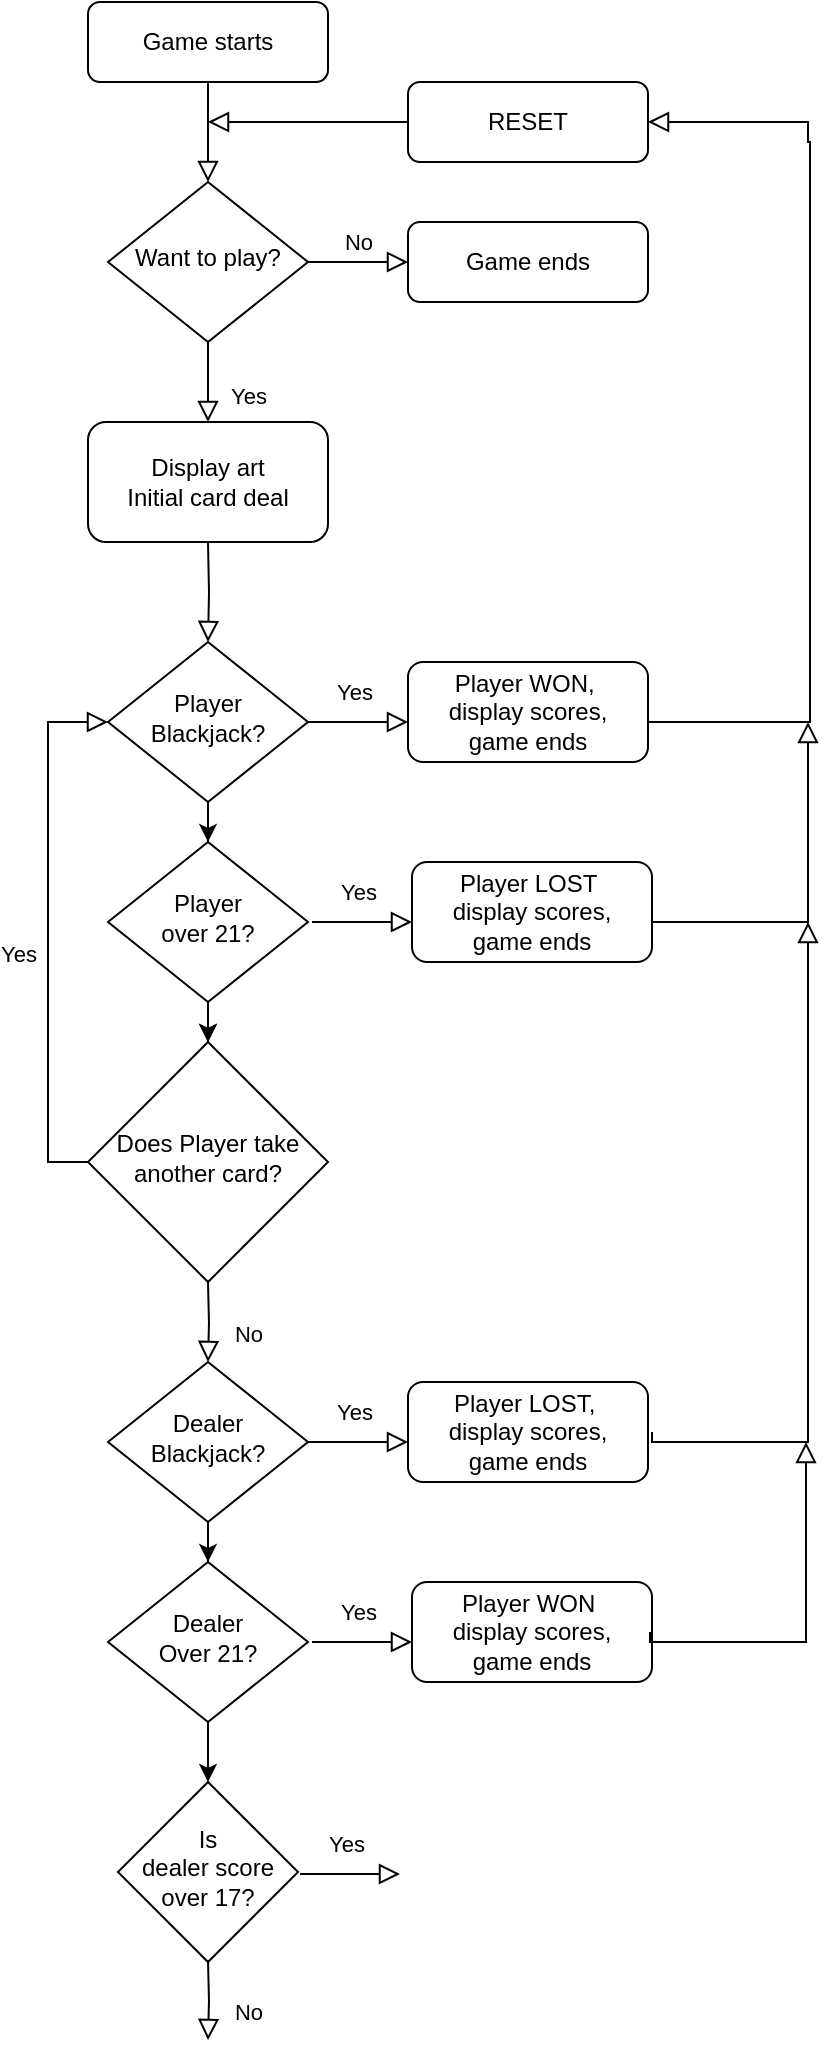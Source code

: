 <mxfile version="24.7.5">
  <diagram id="C5RBs43oDa-KdzZeNtuy" name="Page-1">
    <mxGraphModel dx="1056" dy="679" grid="1" gridSize="10" guides="1" tooltips="1" connect="1" arrows="1" fold="1" page="1" pageScale="1" pageWidth="827" pageHeight="1169" math="0" shadow="0">
      <root>
        <mxCell id="WIyWlLk6GJQsqaUBKTNV-0" />
        <mxCell id="WIyWlLk6GJQsqaUBKTNV-1" parent="WIyWlLk6GJQsqaUBKTNV-0" />
        <mxCell id="WIyWlLk6GJQsqaUBKTNV-2" value="" style="rounded=0;html=1;jettySize=auto;orthogonalLoop=1;fontSize=11;endArrow=block;endFill=0;endSize=8;strokeWidth=1;shadow=0;labelBackgroundColor=none;edgeStyle=orthogonalEdgeStyle;" parent="WIyWlLk6GJQsqaUBKTNV-1" source="WIyWlLk6GJQsqaUBKTNV-3" target="WIyWlLk6GJQsqaUBKTNV-6" edge="1">
          <mxGeometry relative="1" as="geometry" />
        </mxCell>
        <mxCell id="WIyWlLk6GJQsqaUBKTNV-3" value="Game starts" style="rounded=1;whiteSpace=wrap;html=1;fontSize=12;glass=0;strokeWidth=1;shadow=0;" parent="WIyWlLk6GJQsqaUBKTNV-1" vertex="1">
          <mxGeometry x="160" y="80" width="120" height="40" as="geometry" />
        </mxCell>
        <mxCell id="WIyWlLk6GJQsqaUBKTNV-5" value="No" style="edgeStyle=orthogonalEdgeStyle;rounded=0;html=1;jettySize=auto;orthogonalLoop=1;fontSize=11;endArrow=block;endFill=0;endSize=8;strokeWidth=1;shadow=0;labelBackgroundColor=none;" parent="WIyWlLk6GJQsqaUBKTNV-1" source="WIyWlLk6GJQsqaUBKTNV-6" target="WIyWlLk6GJQsqaUBKTNV-7" edge="1">
          <mxGeometry y="10" relative="1" as="geometry">
            <mxPoint as="offset" />
          </mxGeometry>
        </mxCell>
        <mxCell id="WIyWlLk6GJQsqaUBKTNV-6" value="Want to play?" style="rhombus;whiteSpace=wrap;html=1;shadow=0;fontFamily=Helvetica;fontSize=12;align=center;strokeWidth=1;spacing=6;spacingTop=-4;" parent="WIyWlLk6GJQsqaUBKTNV-1" vertex="1">
          <mxGeometry x="170" y="170" width="100" height="80" as="geometry" />
        </mxCell>
        <mxCell id="WIyWlLk6GJQsqaUBKTNV-7" value="Game ends" style="rounded=1;whiteSpace=wrap;html=1;fontSize=12;glass=0;strokeWidth=1;shadow=0;" parent="WIyWlLk6GJQsqaUBKTNV-1" vertex="1">
          <mxGeometry x="320" y="190" width="120" height="40" as="geometry" />
        </mxCell>
        <mxCell id="WIyWlLk6GJQsqaUBKTNV-8" value="Yes" style="rounded=0;html=1;jettySize=auto;orthogonalLoop=1;fontSize=11;endArrow=block;endFill=0;endSize=8;strokeWidth=1;shadow=0;labelBackgroundColor=none;edgeStyle=orthogonalEdgeStyle;exitX=0.5;exitY=1;exitDx=0;exitDy=0;" parent="WIyWlLk6GJQsqaUBKTNV-1" source="WIyWlLk6GJQsqaUBKTNV-6" edge="1">
          <mxGeometry x="0.333" y="20" relative="1" as="geometry">
            <mxPoint as="offset" />
            <mxPoint x="640" y="410" as="sourcePoint" />
            <mxPoint x="220" y="290" as="targetPoint" />
          </mxGeometry>
        </mxCell>
        <mxCell id="WIyWlLk6GJQsqaUBKTNV-11" value="RESET" style="rounded=1;whiteSpace=wrap;html=1;fontSize=12;glass=0;strokeWidth=1;shadow=0;" parent="WIyWlLk6GJQsqaUBKTNV-1" vertex="1">
          <mxGeometry x="320" y="120" width="120" height="40" as="geometry" />
        </mxCell>
        <mxCell id="WIyWlLk6GJQsqaUBKTNV-12" value="Display art&lt;div&gt;Initial card deal&lt;/div&gt;" style="rounded=1;whiteSpace=wrap;html=1;fontSize=12;glass=0;strokeWidth=1;shadow=0;" parent="WIyWlLk6GJQsqaUBKTNV-1" vertex="1">
          <mxGeometry x="160" y="290" width="120" height="60" as="geometry" />
        </mxCell>
        <mxCell id="GJMDexewAL50z0qPy0-k-16" value="" style="edgeStyle=orthogonalEdgeStyle;rounded=0;orthogonalLoop=1;jettySize=auto;html=1;" parent="WIyWlLk6GJQsqaUBKTNV-1" source="GJMDexewAL50z0qPy0-k-4" target="GJMDexewAL50z0qPy0-k-15" edge="1">
          <mxGeometry relative="1" as="geometry" />
        </mxCell>
        <mxCell id="GJMDexewAL50z0qPy0-k-22" value="" style="edgeStyle=orthogonalEdgeStyle;rounded=0;orthogonalLoop=1;jettySize=auto;html=1;" parent="WIyWlLk6GJQsqaUBKTNV-1" source="GJMDexewAL50z0qPy0-k-4" target="GJMDexewAL50z0qPy0-k-21" edge="1">
          <mxGeometry relative="1" as="geometry" />
        </mxCell>
        <mxCell id="GJMDexewAL50z0qPy0-k-4" value="Player&lt;div&gt;Blackjack?&lt;/div&gt;" style="rhombus;whiteSpace=wrap;html=1;shadow=0;fontFamily=Helvetica;fontSize=12;align=center;strokeWidth=1;spacing=6;spacingTop=-4;" parent="WIyWlLk6GJQsqaUBKTNV-1" vertex="1">
          <mxGeometry x="170" y="400" width="100" height="80" as="geometry" />
        </mxCell>
        <mxCell id="GJMDexewAL50z0qPy0-k-6" value="" style="rounded=0;html=1;jettySize=auto;orthogonalLoop=1;fontSize=11;endArrow=block;endFill=0;endSize=8;strokeWidth=1;shadow=0;labelBackgroundColor=none;edgeStyle=orthogonalEdgeStyle;entryX=0.5;entryY=0;entryDx=0;entryDy=0;" parent="WIyWlLk6GJQsqaUBKTNV-1" target="GJMDexewAL50z0qPy0-k-4" edge="1">
          <mxGeometry x="0.333" y="20" relative="1" as="geometry">
            <mxPoint as="offset" />
            <mxPoint x="220" y="350" as="sourcePoint" />
            <mxPoint x="230" y="300" as="targetPoint" />
          </mxGeometry>
        </mxCell>
        <mxCell id="GJMDexewAL50z0qPy0-k-7" value="Yes" style="edgeStyle=orthogonalEdgeStyle;rounded=0;html=1;jettySize=auto;orthogonalLoop=1;fontSize=11;endArrow=block;endFill=0;endSize=8;strokeWidth=1;shadow=0;labelBackgroundColor=none;exitX=1;exitY=0.5;exitDx=0;exitDy=0;" parent="WIyWlLk6GJQsqaUBKTNV-1" source="GJMDexewAL50z0qPy0-k-4" edge="1">
          <mxGeometry x="-0.083" y="15" relative="1" as="geometry">
            <mxPoint as="offset" />
            <mxPoint x="280" y="220" as="sourcePoint" />
            <mxPoint x="320" y="440" as="targetPoint" />
          </mxGeometry>
        </mxCell>
        <mxCell id="GJMDexewAL50z0qPy0-k-8" value="Player WON,&amp;nbsp;&lt;div&gt;display scores,&lt;div&gt;game ends&lt;/div&gt;&lt;/div&gt;" style="rounded=1;whiteSpace=wrap;html=1;fontSize=12;glass=0;strokeWidth=1;shadow=0;" parent="WIyWlLk6GJQsqaUBKTNV-1" vertex="1">
          <mxGeometry x="320" y="410" width="120" height="50" as="geometry" />
        </mxCell>
        <mxCell id="GJMDexewAL50z0qPy0-k-13" value="" style="edgeStyle=orthogonalEdgeStyle;rounded=0;html=1;jettySize=auto;orthogonalLoop=1;fontSize=11;endArrow=block;endFill=0;endSize=8;strokeWidth=1;shadow=0;labelBackgroundColor=none;exitX=1;exitY=0.5;exitDx=0;exitDy=0;entryX=1;entryY=0.5;entryDx=0;entryDy=0;" parent="WIyWlLk6GJQsqaUBKTNV-1" source="GJMDexewAL50z0qPy0-k-8" target="WIyWlLk6GJQsqaUBKTNV-11" edge="1">
          <mxGeometry x="-0.083" y="15" relative="1" as="geometry">
            <mxPoint as="offset" />
            <mxPoint x="280" y="450" as="sourcePoint" />
            <mxPoint x="400" y="140" as="targetPoint" />
            <Array as="points">
              <mxPoint x="521" y="440" />
              <mxPoint x="521" y="150" />
              <mxPoint x="520" y="150" />
              <mxPoint x="520" y="140" />
            </Array>
          </mxGeometry>
        </mxCell>
        <mxCell id="GJMDexewAL50z0qPy0-k-15" value="Does Player take another card?" style="rhombus;whiteSpace=wrap;html=1;shadow=0;strokeWidth=1;spacing=6;spacingTop=-4;" parent="WIyWlLk6GJQsqaUBKTNV-1" vertex="1">
          <mxGeometry x="160" y="600" width="120" height="120" as="geometry" />
        </mxCell>
        <mxCell id="GJMDexewAL50z0qPy0-k-18" value="" style="edgeStyle=orthogonalEdgeStyle;rounded=0;html=1;jettySize=auto;orthogonalLoop=1;fontSize=11;endArrow=block;endFill=0;endSize=8;strokeWidth=1;shadow=0;labelBackgroundColor=none;exitX=0;exitY=0.5;exitDx=0;exitDy=0;" parent="WIyWlLk6GJQsqaUBKTNV-1" source="WIyWlLk6GJQsqaUBKTNV-11" edge="1">
          <mxGeometry y="10" relative="1" as="geometry">
            <mxPoint as="offset" />
            <mxPoint x="280" y="220" as="sourcePoint" />
            <mxPoint x="220" y="140" as="targetPoint" />
          </mxGeometry>
        </mxCell>
        <mxCell id="GJMDexewAL50z0qPy0-k-19" value="Yes" style="edgeStyle=orthogonalEdgeStyle;rounded=0;html=1;jettySize=auto;orthogonalLoop=1;fontSize=11;endArrow=block;endFill=0;endSize=8;strokeWidth=1;shadow=0;labelBackgroundColor=none;exitX=0;exitY=0.5;exitDx=0;exitDy=0;entryX=0;entryY=0.5;entryDx=0;entryDy=0;" parent="WIyWlLk6GJQsqaUBKTNV-1" source="GJMDexewAL50z0qPy0-k-15" target="GJMDexewAL50z0qPy0-k-4" edge="1">
          <mxGeometry x="-0.083" y="15" relative="1" as="geometry">
            <mxPoint as="offset" />
            <mxPoint x="280" y="450" as="sourcePoint" />
            <mxPoint x="330" y="450" as="targetPoint" />
          </mxGeometry>
        </mxCell>
        <mxCell id="GJMDexewAL50z0qPy0-k-37" value="" style="edgeStyle=orthogonalEdgeStyle;rounded=0;orthogonalLoop=1;jettySize=auto;html=1;" parent="WIyWlLk6GJQsqaUBKTNV-1" source="GJMDexewAL50z0qPy0-k-21" target="GJMDexewAL50z0qPy0-k-15" edge="1">
          <mxGeometry relative="1" as="geometry" />
        </mxCell>
        <mxCell id="GJMDexewAL50z0qPy0-k-21" value="Player&lt;div&gt;over 21?&lt;/div&gt;" style="rhombus;whiteSpace=wrap;html=1;shadow=0;strokeWidth=1;spacing=6;spacingTop=-4;" parent="WIyWlLk6GJQsqaUBKTNV-1" vertex="1">
          <mxGeometry x="170" y="500" width="100" height="80" as="geometry" />
        </mxCell>
        <mxCell id="GJMDexewAL50z0qPy0-k-23" value="Yes" style="edgeStyle=orthogonalEdgeStyle;rounded=0;html=1;jettySize=auto;orthogonalLoop=1;fontSize=11;endArrow=block;endFill=0;endSize=8;strokeWidth=1;shadow=0;labelBackgroundColor=none;exitX=1;exitY=0.5;exitDx=0;exitDy=0;" parent="WIyWlLk6GJQsqaUBKTNV-1" edge="1">
          <mxGeometry x="-0.083" y="15" relative="1" as="geometry">
            <mxPoint as="offset" />
            <mxPoint x="272" y="540" as="sourcePoint" />
            <mxPoint x="322" y="540" as="targetPoint" />
          </mxGeometry>
        </mxCell>
        <mxCell id="GJMDexewAL50z0qPy0-k-24" value="Player LOST&amp;nbsp;&lt;div&gt;display scores,&lt;div&gt;game ends&lt;/div&gt;&lt;/div&gt;" style="rounded=1;whiteSpace=wrap;html=1;fontSize=12;glass=0;strokeWidth=1;shadow=0;" parent="WIyWlLk6GJQsqaUBKTNV-1" vertex="1">
          <mxGeometry x="322" y="510" width="120" height="50" as="geometry" />
        </mxCell>
        <mxCell id="GJMDexewAL50z0qPy0-k-25" value="" style="edgeStyle=orthogonalEdgeStyle;rounded=0;html=1;jettySize=auto;orthogonalLoop=1;fontSize=11;endArrow=block;endFill=0;endSize=8;strokeWidth=1;shadow=0;labelBackgroundColor=none;exitX=1;exitY=0.5;exitDx=0;exitDy=0;" parent="WIyWlLk6GJQsqaUBKTNV-1" source="GJMDexewAL50z0qPy0-k-24" edge="1">
          <mxGeometry x="-0.083" y="15" relative="1" as="geometry">
            <mxPoint as="offset" />
            <mxPoint x="282" y="550" as="sourcePoint" />
            <mxPoint x="520" y="440" as="targetPoint" />
            <Array as="points">
              <mxPoint x="442" y="540" />
              <mxPoint x="520" y="540" />
            </Array>
          </mxGeometry>
        </mxCell>
        <mxCell id="GJMDexewAL50z0qPy0-k-26" value="No" style="rounded=0;html=1;jettySize=auto;orthogonalLoop=1;fontSize=11;endArrow=block;endFill=0;endSize=8;strokeWidth=1;shadow=0;labelBackgroundColor=none;edgeStyle=orthogonalEdgeStyle;exitX=0.5;exitY=1;exitDx=0;exitDy=0;" parent="WIyWlLk6GJQsqaUBKTNV-1" edge="1">
          <mxGeometry x="0.333" y="20" relative="1" as="geometry">
            <mxPoint as="offset" />
            <mxPoint x="220" y="720" as="sourcePoint" />
            <mxPoint x="220" y="760" as="targetPoint" />
          </mxGeometry>
        </mxCell>
        <mxCell id="GJMDexewAL50z0qPy0-k-27" value="Dealer&lt;div&gt;Blackjack?&lt;/div&gt;" style="rhombus;whiteSpace=wrap;html=1;shadow=0;fontFamily=Helvetica;fontSize=12;align=center;strokeWidth=1;spacing=6;spacingTop=-4;" parent="WIyWlLk6GJQsqaUBKTNV-1" vertex="1">
          <mxGeometry x="170" y="760" width="100" height="80" as="geometry" />
        </mxCell>
        <mxCell id="GJMDexewAL50z0qPy0-k-28" value="" style="edgeStyle=orthogonalEdgeStyle;rounded=0;orthogonalLoop=1;jettySize=auto;html=1;" parent="WIyWlLk6GJQsqaUBKTNV-1" source="GJMDexewAL50z0qPy0-k-27" target="GJMDexewAL50z0qPy0-k-33" edge="1">
          <mxGeometry relative="1" as="geometry" />
        </mxCell>
        <mxCell id="GJMDexewAL50z0qPy0-k-29" value="Yes" style="edgeStyle=orthogonalEdgeStyle;rounded=0;html=1;jettySize=auto;orthogonalLoop=1;fontSize=11;endArrow=block;endFill=0;endSize=8;strokeWidth=1;shadow=0;labelBackgroundColor=none;exitX=1;exitY=0.5;exitDx=0;exitDy=0;" parent="WIyWlLk6GJQsqaUBKTNV-1" source="GJMDexewAL50z0qPy0-k-27" edge="1">
          <mxGeometry x="-0.083" y="15" relative="1" as="geometry">
            <mxPoint as="offset" />
            <mxPoint x="280" y="580" as="sourcePoint" />
            <mxPoint x="320" y="800" as="targetPoint" />
          </mxGeometry>
        </mxCell>
        <mxCell id="GJMDexewAL50z0qPy0-k-30" value="Player LOST,&amp;nbsp;&lt;div&gt;display scores,&lt;div&gt;game ends&lt;/div&gt;&lt;/div&gt;" style="rounded=1;whiteSpace=wrap;html=1;fontSize=12;glass=0;strokeWidth=1;shadow=0;" parent="WIyWlLk6GJQsqaUBKTNV-1" vertex="1">
          <mxGeometry x="320" y="770" width="120" height="50" as="geometry" />
        </mxCell>
        <mxCell id="GJMDexewAL50z0qPy0-k-31" value="Player WON&amp;nbsp;&lt;div&gt;display scores,&lt;div&gt;game ends&lt;/div&gt;&lt;/div&gt;" style="rounded=1;whiteSpace=wrap;html=1;fontSize=12;glass=0;strokeWidth=1;shadow=0;" parent="WIyWlLk6GJQsqaUBKTNV-1" vertex="1">
          <mxGeometry x="322" y="870" width="120" height="50" as="geometry" />
        </mxCell>
        <mxCell id="GJMDexewAL50z0qPy0-k-32" value="Yes" style="edgeStyle=orthogonalEdgeStyle;rounded=0;html=1;jettySize=auto;orthogonalLoop=1;fontSize=11;endArrow=block;endFill=0;endSize=8;strokeWidth=1;shadow=0;labelBackgroundColor=none;exitX=1;exitY=0.5;exitDx=0;exitDy=0;" parent="WIyWlLk6GJQsqaUBKTNV-1" edge="1">
          <mxGeometry x="-0.083" y="15" relative="1" as="geometry">
            <mxPoint as="offset" />
            <mxPoint x="272" y="900" as="sourcePoint" />
            <mxPoint x="322" y="900" as="targetPoint" />
          </mxGeometry>
        </mxCell>
        <mxCell id="Rp75Z2cTl3hs8n0aI1Q2-1" value="" style="edgeStyle=orthogonalEdgeStyle;rounded=0;orthogonalLoop=1;jettySize=auto;html=1;" edge="1" parent="WIyWlLk6GJQsqaUBKTNV-1" source="GJMDexewAL50z0qPy0-k-33" target="Rp75Z2cTl3hs8n0aI1Q2-0">
          <mxGeometry relative="1" as="geometry" />
        </mxCell>
        <mxCell id="GJMDexewAL50z0qPy0-k-33" value="Dealer&lt;div&gt;Over 21?&lt;/div&gt;" style="rhombus;whiteSpace=wrap;html=1;shadow=0;strokeWidth=1;spacing=6;spacingTop=-4;" parent="WIyWlLk6GJQsqaUBKTNV-1" vertex="1">
          <mxGeometry x="170" y="860" width="100" height="80" as="geometry" />
        </mxCell>
        <mxCell id="GJMDexewAL50z0qPy0-k-34" value="" style="edgeStyle=orthogonalEdgeStyle;rounded=0;html=1;jettySize=auto;orthogonalLoop=1;fontSize=11;endArrow=block;endFill=0;endSize=8;strokeWidth=1;shadow=0;labelBackgroundColor=none;exitX=1;exitY=0.5;exitDx=0;exitDy=0;" parent="WIyWlLk6GJQsqaUBKTNV-1" edge="1">
          <mxGeometry x="-0.083" y="15" relative="1" as="geometry">
            <mxPoint as="offset" />
            <mxPoint x="442" y="795" as="sourcePoint" />
            <mxPoint x="520" y="540" as="targetPoint" />
            <Array as="points">
              <mxPoint x="442" y="800" />
              <mxPoint x="520" y="800" />
            </Array>
          </mxGeometry>
        </mxCell>
        <mxCell id="GJMDexewAL50z0qPy0-k-35" value="" style="edgeStyle=orthogonalEdgeStyle;rounded=0;html=1;jettySize=auto;orthogonalLoop=1;fontSize=11;endArrow=block;endFill=0;endSize=8;strokeWidth=1;shadow=0;labelBackgroundColor=none;exitX=1;exitY=0.5;exitDx=0;exitDy=0;" parent="WIyWlLk6GJQsqaUBKTNV-1" edge="1">
          <mxGeometry x="-0.083" y="15" relative="1" as="geometry">
            <mxPoint as="offset" />
            <mxPoint x="441" y="895" as="sourcePoint" />
            <mxPoint x="519" y="800" as="targetPoint" />
            <Array as="points">
              <mxPoint x="441" y="900" />
              <mxPoint x="519" y="900" />
            </Array>
          </mxGeometry>
        </mxCell>
        <mxCell id="Rp75Z2cTl3hs8n0aI1Q2-0" value="Is&lt;div&gt;dealer score over 17?&lt;/div&gt;" style="rhombus;whiteSpace=wrap;html=1;shadow=0;strokeWidth=1;spacing=6;spacingTop=-4;" vertex="1" parent="WIyWlLk6GJQsqaUBKTNV-1">
          <mxGeometry x="175" y="970" width="90" height="90" as="geometry" />
        </mxCell>
        <mxCell id="Rp75Z2cTl3hs8n0aI1Q2-2" value="No" style="rounded=0;html=1;jettySize=auto;orthogonalLoop=1;fontSize=11;endArrow=block;endFill=0;endSize=8;strokeWidth=1;shadow=0;labelBackgroundColor=none;edgeStyle=orthogonalEdgeStyle;exitX=0.5;exitY=1;exitDx=0;exitDy=0;" edge="1" parent="WIyWlLk6GJQsqaUBKTNV-1">
          <mxGeometry x="0.333" y="20" relative="1" as="geometry">
            <mxPoint as="offset" />
            <mxPoint x="220" y="1059" as="sourcePoint" />
            <mxPoint x="220" y="1099" as="targetPoint" />
          </mxGeometry>
        </mxCell>
        <mxCell id="Rp75Z2cTl3hs8n0aI1Q2-3" value="Yes" style="edgeStyle=orthogonalEdgeStyle;rounded=0;html=1;jettySize=auto;orthogonalLoop=1;fontSize=11;endArrow=block;endFill=0;endSize=8;strokeWidth=1;shadow=0;labelBackgroundColor=none;exitX=1;exitY=0.5;exitDx=0;exitDy=0;" edge="1" parent="WIyWlLk6GJQsqaUBKTNV-1">
          <mxGeometry x="-0.083" y="15" relative="1" as="geometry">
            <mxPoint as="offset" />
            <mxPoint x="266" y="1016" as="sourcePoint" />
            <mxPoint x="316" y="1016" as="targetPoint" />
          </mxGeometry>
        </mxCell>
      </root>
    </mxGraphModel>
  </diagram>
</mxfile>
